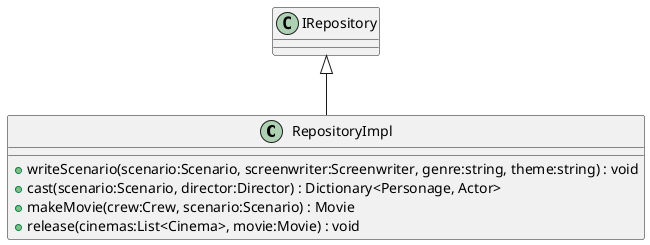 @startuml
class RepositoryImpl {
    + writeScenario(scenario:Scenario, screenwriter:Screenwriter, genre:string, theme:string) : void
    + cast(scenario:Scenario, director:Director) : Dictionary<Personage, Actor>
    + makeMovie(crew:Crew, scenario:Scenario) : Movie
    + release(cinemas:List<Cinema>, movie:Movie) : void
}
IRepository <|-- RepositoryImpl
@enduml
